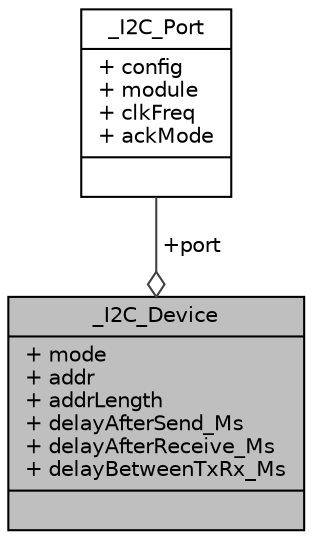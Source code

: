 digraph "_I2C_Device"
{
  edge [fontname="Helvetica",fontsize="10",labelfontname="Helvetica",labelfontsize="10"];
  node [fontname="Helvetica",fontsize="10",shape=record];
  Node1 [label="{_I2C_Device\n|+ mode\l+ addr\l+ addrLength\l+ delayAfterSend_Ms\l+ delayAfterReceive_Ms\l+ delayBetweenTxRx_Ms\l|}",height=0.2,width=0.4,color="black", fillcolor="grey75", style="filled", fontcolor="black"];
  Node2 -> Node1 [color="grey25",fontsize="10",style="solid",label=" +port" ,arrowhead="odiamond",fontname="Helvetica"];
  Node2 [label="{_I2C_Port\n|+ config\l+ module\l+ clkFreq\l+ ackMode\l|}",height=0.2,width=0.4,color="black", fillcolor="white", style="filled",URL="$struct___i2_c___port.html",tooltip="Tracks I2C port settings (e.g. which module and clock speed for communication). "];
}
